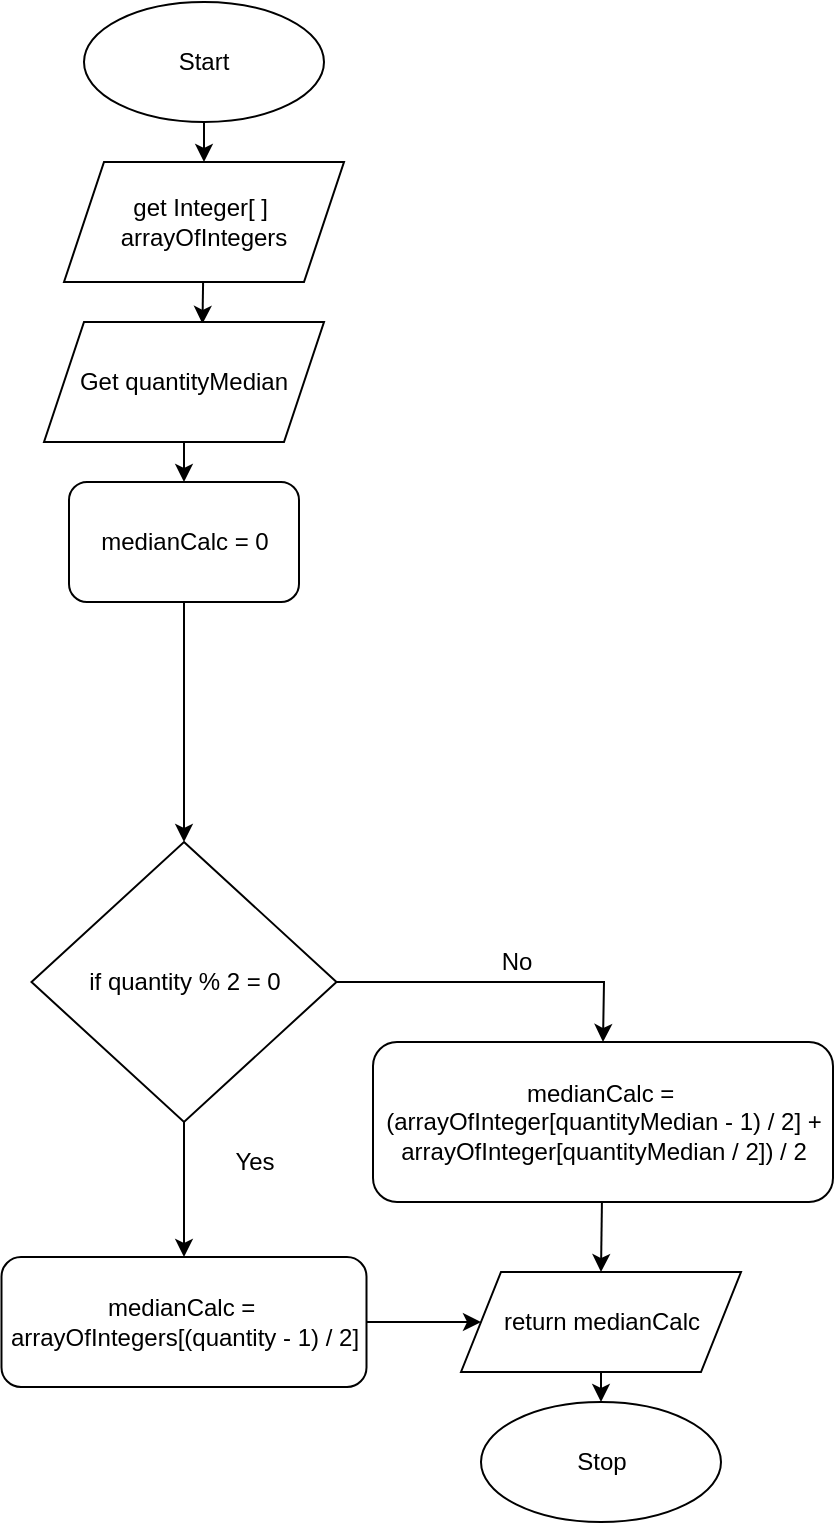 <mxfile>
    <diagram id="bVoswQC8T6PlKmy4Bn8u" name="Page-1">
        <mxGraphModel dx="1074" dy="749" grid="1" gridSize="10" guides="1" tooltips="1" connect="1" arrows="1" fold="1" page="1" pageScale="1" pageWidth="827" pageHeight="1169" math="0" shadow="0">
            <root>
                <mxCell id="0"/>
                <mxCell id="1" parent="0"/>
                <mxCell id="286" value="" style="edgeStyle=none;html=1;" edge="1" parent="1" source="287" target="291">
                    <mxGeometry relative="1" as="geometry"/>
                </mxCell>
                <mxCell id="287" value="Start" style="ellipse;whiteSpace=wrap;html=1;" vertex="1" parent="1">
                    <mxGeometry x="115" y="140" width="120" height="60" as="geometry"/>
                </mxCell>
                <mxCell id="288" value="" style="edgeStyle=none;html=1;" edge="1" parent="1" source="289" target="296">
                    <mxGeometry relative="1" as="geometry"/>
                </mxCell>
                <mxCell id="289" value="return medianCalc" style="shape=parallelogram;perimeter=parallelogramPerimeter;whiteSpace=wrap;html=1;fixedSize=1;" vertex="1" parent="1">
                    <mxGeometry x="303.5" y="775" width="140" height="50" as="geometry"/>
                </mxCell>
                <mxCell id="290" style="edgeStyle=none;html=1;entryX=0.566;entryY=0.015;entryDx=0;entryDy=0;entryPerimeter=0;" edge="1" parent="1" source="291" target="293">
                    <mxGeometry relative="1" as="geometry"/>
                </mxCell>
                <mxCell id="291" value="get Integer[ ]&amp;nbsp;&lt;br&gt;arrayOfIntegers" style="shape=parallelogram;perimeter=parallelogramPerimeter;whiteSpace=wrap;html=1;fixedSize=1;" vertex="1" parent="1">
                    <mxGeometry x="105" y="220" width="140" height="60" as="geometry"/>
                </mxCell>
                <mxCell id="292" style="edgeStyle=none;html=1;entryX=0.5;entryY=0;entryDx=0;entryDy=0;" edge="1" parent="1" source="293" target="298">
                    <mxGeometry relative="1" as="geometry"/>
                </mxCell>
                <mxCell id="293" value="Get quantityMedian" style="shape=parallelogram;perimeter=parallelogramPerimeter;whiteSpace=wrap;html=1;fixedSize=1;" vertex="1" parent="1">
                    <mxGeometry x="95" y="300" width="140" height="60" as="geometry"/>
                </mxCell>
                <mxCell id="296" value="Stop" style="ellipse;whiteSpace=wrap;html=1;" vertex="1" parent="1">
                    <mxGeometry x="313.5" y="840" width="120" height="60" as="geometry"/>
                </mxCell>
                <mxCell id="308" style="edgeStyle=none;html=1;entryX=0.5;entryY=0;entryDx=0;entryDy=0;" edge="1" parent="1" source="298" target="301">
                    <mxGeometry relative="1" as="geometry"/>
                </mxCell>
                <mxCell id="298" value="medianCalc = 0" style="rounded=1;whiteSpace=wrap;html=1;" vertex="1" parent="1">
                    <mxGeometry x="107.5" y="380" width="115" height="60" as="geometry"/>
                </mxCell>
                <mxCell id="299" style="edgeStyle=none;html=1;entryX=0.5;entryY=0;entryDx=0;entryDy=0;" edge="1" parent="1" source="301" target="304">
                    <mxGeometry relative="1" as="geometry"/>
                </mxCell>
                <mxCell id="311" style="edgeStyle=none;html=1;entryX=0.5;entryY=0;entryDx=0;entryDy=0;rounded=0;" edge="1" parent="1" source="301" target="307">
                    <mxGeometry relative="1" as="geometry">
                        <Array as="points">
                            <mxPoint x="375" y="630"/>
                        </Array>
                    </mxGeometry>
                </mxCell>
                <mxCell id="301" value="if quantity % 2 = 0" style="rhombus;whiteSpace=wrap;html=1;" vertex="1" parent="1">
                    <mxGeometry x="88.75" y="560" width="152.5" height="140" as="geometry"/>
                </mxCell>
                <mxCell id="302" value="Yes" style="text;html=1;align=center;verticalAlign=middle;resizable=0;points=[];autosize=1;strokeColor=none;fillColor=none;" vertex="1" parent="1">
                    <mxGeometry x="180" y="710" width="40" height="20" as="geometry"/>
                </mxCell>
                <mxCell id="310" value="" style="edgeStyle=none;html=1;" edge="1" parent="1" source="304" target="289">
                    <mxGeometry relative="1" as="geometry"/>
                </mxCell>
                <mxCell id="304" value="medianCalc =&amp;nbsp;&lt;br&gt;arrayOfIntegers[(quantity - 1) / 2]" style="rounded=1;whiteSpace=wrap;html=1;" vertex="1" parent="1">
                    <mxGeometry x="73.75" y="767.5" width="182.5" height="65" as="geometry"/>
                </mxCell>
                <mxCell id="305" value="No" style="text;html=1;align=center;verticalAlign=middle;resizable=0;points=[];autosize=1;strokeColor=none;fillColor=none;" vertex="1" parent="1">
                    <mxGeometry x="316" y="610" width="30" height="20" as="geometry"/>
                </mxCell>
                <mxCell id="306" style="edgeStyle=none;rounded=0;html=1;entryX=0.5;entryY=0;entryDx=0;entryDy=0;" edge="1" parent="1" source="307" target="289">
                    <mxGeometry relative="1" as="geometry"/>
                </mxCell>
                <mxCell id="307" value="medianCalc =&amp;nbsp;&lt;br&gt;(arrayOfInteger[quantityMedian - 1) / 2] + arrayOfInteger[quantityMedian / 2]) / 2" style="rounded=1;whiteSpace=wrap;html=1;" vertex="1" parent="1">
                    <mxGeometry x="259.5" y="660" width="230" height="80" as="geometry"/>
                </mxCell>
            </root>
        </mxGraphModel>
    </diagram>
</mxfile>